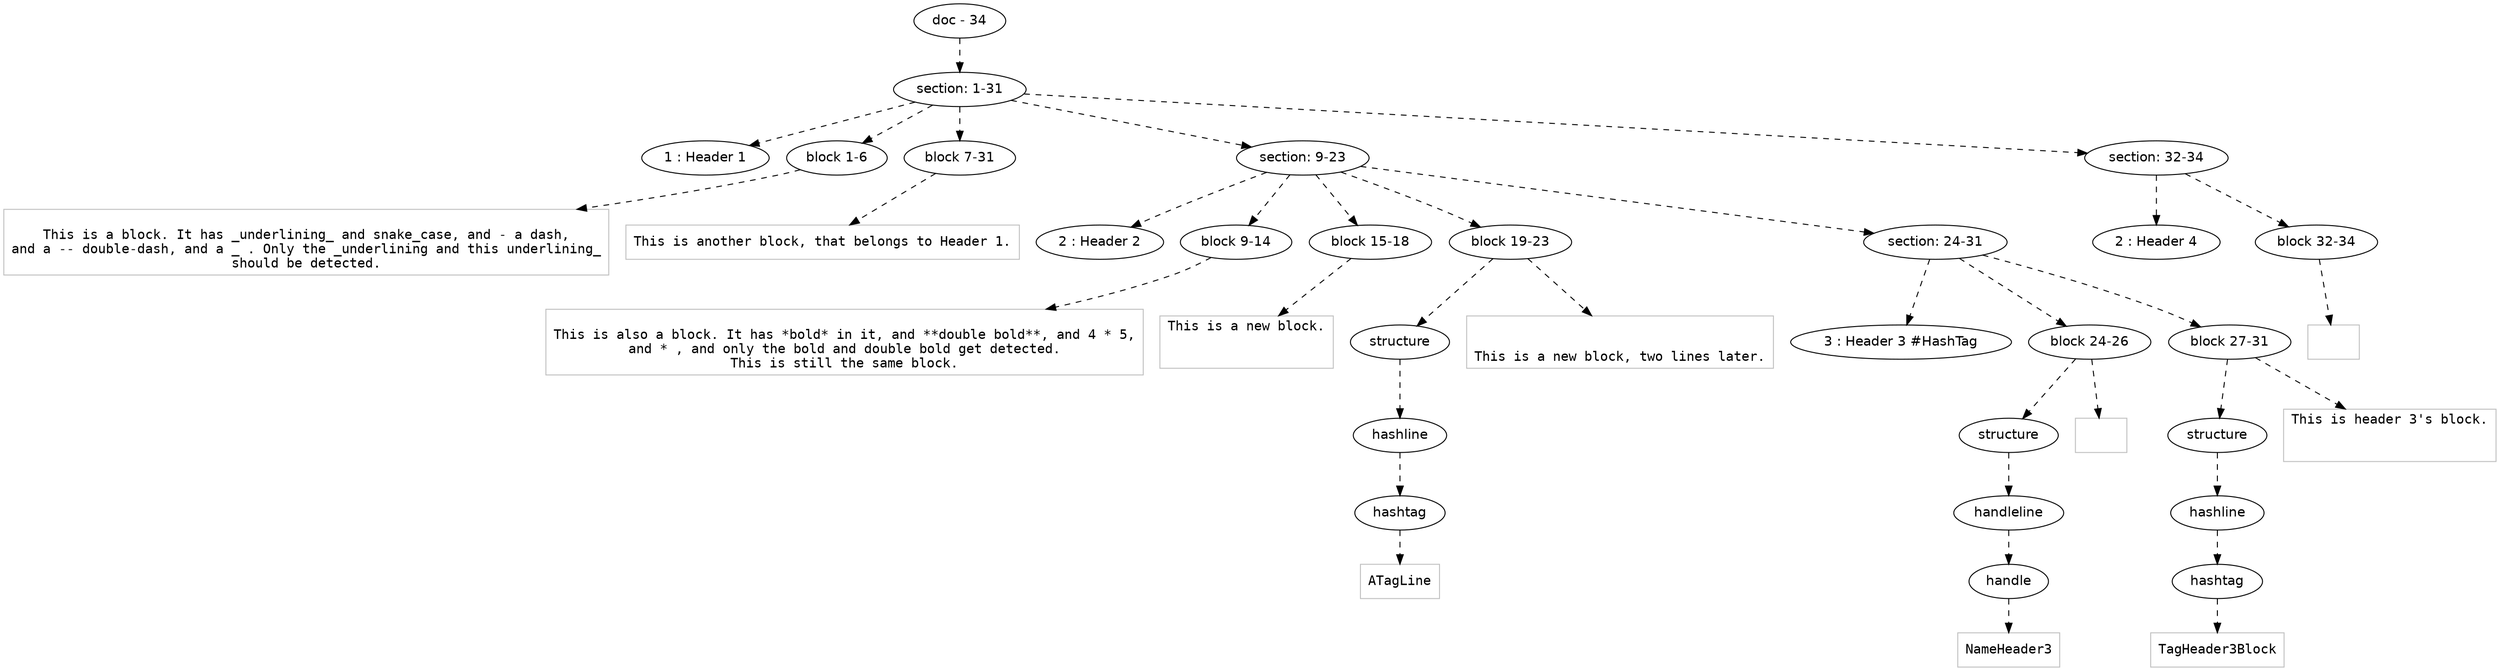 digraph hierarchy {

node [fontname=Helvetica]
edge [style=dashed]

doc_0 [label="doc - 34"]


doc_0 -> { section_1}
{rank=same; section_1}

section_1 [label="section: 1-31"]


section_1 -> { header_2 block_3 block_4 section_5 section_6}
{rank=same; header_2 block_3 block_4 section_5 section_6}

header_2 [label="1 : Header 1"]

block_3 [label="block 1-6"]

block_4 [label="block 7-31"]

section_5 [label="section: 9-23"]

section_6 [label="section: 32-34"]



block_3 -> leaf_7
leaf_7  [color=Gray,shape=rectangle,fontname=Inconsolata,label="
This is a block. It has _underlining_ and snake_case, and - a dash,
and a -- double-dash, and a _ . Only the _underlining and this underlining_
should be detected.
"]

block_4 -> leaf_8
leaf_8  [color=Gray,shape=rectangle,fontname=Inconsolata,label="This is another block, that belongs to Header 1.
"]
section_5 -> { header_9 block_10 block_11 block_12 section_13}
{rank=same; header_9 block_10 block_11 block_12 section_13}

header_9 [label="2 : Header 2"]

block_10 [label="block 9-14"]

block_11 [label="block 15-18"]

block_12 [label="block 19-23"]

section_13 [label="section: 24-31"]



block_10 -> leaf_14
leaf_14  [color=Gray,shape=rectangle,fontname=Inconsolata,label="
This is also a block. It has *bold* in it, and **double bold**, and 4 * 5,
and * , and only the bold and double bold get detected.
This is still the same block.
"]

block_11 -> leaf_15
leaf_15  [color=Gray,shape=rectangle,fontname=Inconsolata,label="This is a new block.


"]
block_12 -> { structure_16}
{rank=same; structure_16}

structure_16 [label="structure"]


structure_16 -> { hashline_17}
{rank=same; hashline_17}

hashline_17 [label="hashline"]


hashline_17 -> { hashtag_18}
{rank=same; hashtag_18}

hashtag_18 [label="hashtag"]



hashtag_18 -> leaf_19
leaf_19  [color=Gray,shape=rectangle,fontname=Inconsolata,label="ATagLine"]

block_12 -> leaf_20
leaf_20  [color=Gray,shape=rectangle,fontname=Inconsolata,label="

This is a new block, two lines later.
"]
section_13 -> { header_21 block_22 block_23}
{rank=same; header_21 block_22 block_23}

header_21 [label="3 : Header 3 #HashTag"]

block_22 [label="block 24-26"]

block_23 [label="block 27-31"]


block_22 -> { structure_24}
{rank=same; structure_24}

structure_24 [label="structure"]


structure_24 -> { handleline_25}
{rank=same; handleline_25}

handleline_25 [label="handleline"]


handleline_25 -> { handle_26}
{rank=same; handle_26}

handle_26 [label="handle"]



handle_26 -> leaf_27
leaf_27  [color=Gray,shape=rectangle,fontname=Inconsolata,label="NameHeader3"]

block_22 -> leaf_28
leaf_28  [color=Gray,shape=rectangle,fontname=Inconsolata,label=""]
block_23 -> { structure_29}
{rank=same; structure_29}

structure_29 [label="structure"]


structure_29 -> { hashline_30}
{rank=same; hashline_30}

hashline_30 [label="hashline"]


hashline_30 -> { hashtag_31}
{rank=same; hashtag_31}

hashtag_31 [label="hashtag"]



hashtag_31 -> leaf_32
leaf_32  [color=Gray,shape=rectangle,fontname=Inconsolata,label="TagHeader3Block"]

block_23 -> leaf_33
leaf_33  [color=Gray,shape=rectangle,fontname=Inconsolata,label="This is header 3's block.


"]
section_6 -> { header_34 block_35}
{rank=same; header_34 block_35}

header_34 [label="2 : Header 4"]

block_35 [label="block 32-34"]



block_35 -> leaf_36
leaf_36  [color=Gray,shape=rectangle,fontname=Inconsolata,label="
"]

}
